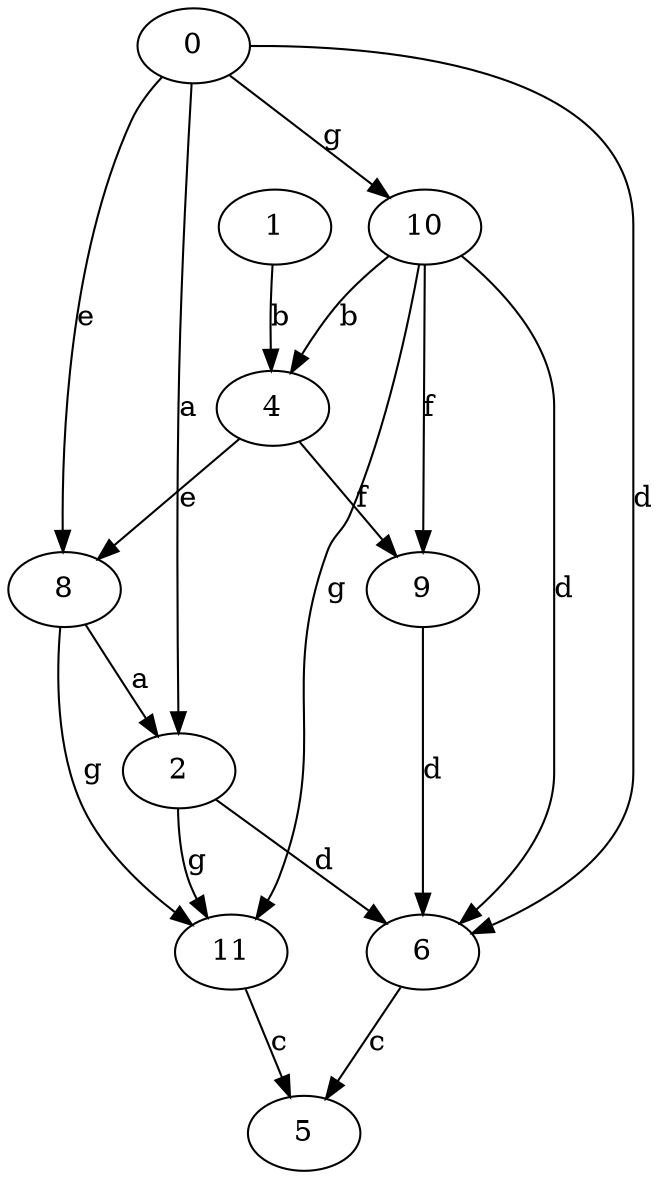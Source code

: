 strict digraph  {
1;
2;
4;
0;
5;
6;
8;
9;
10;
11;
1 -> 4  [label=b];
2 -> 6  [label=d];
2 -> 11  [label=g];
4 -> 8  [label=e];
4 -> 9  [label=f];
0 -> 2  [label=a];
0 -> 6  [label=d];
0 -> 8  [label=e];
0 -> 10  [label=g];
6 -> 5  [label=c];
8 -> 2  [label=a];
8 -> 11  [label=g];
9 -> 6  [label=d];
10 -> 4  [label=b];
10 -> 6  [label=d];
10 -> 9  [label=f];
10 -> 11  [label=g];
11 -> 5  [label=c];
}
